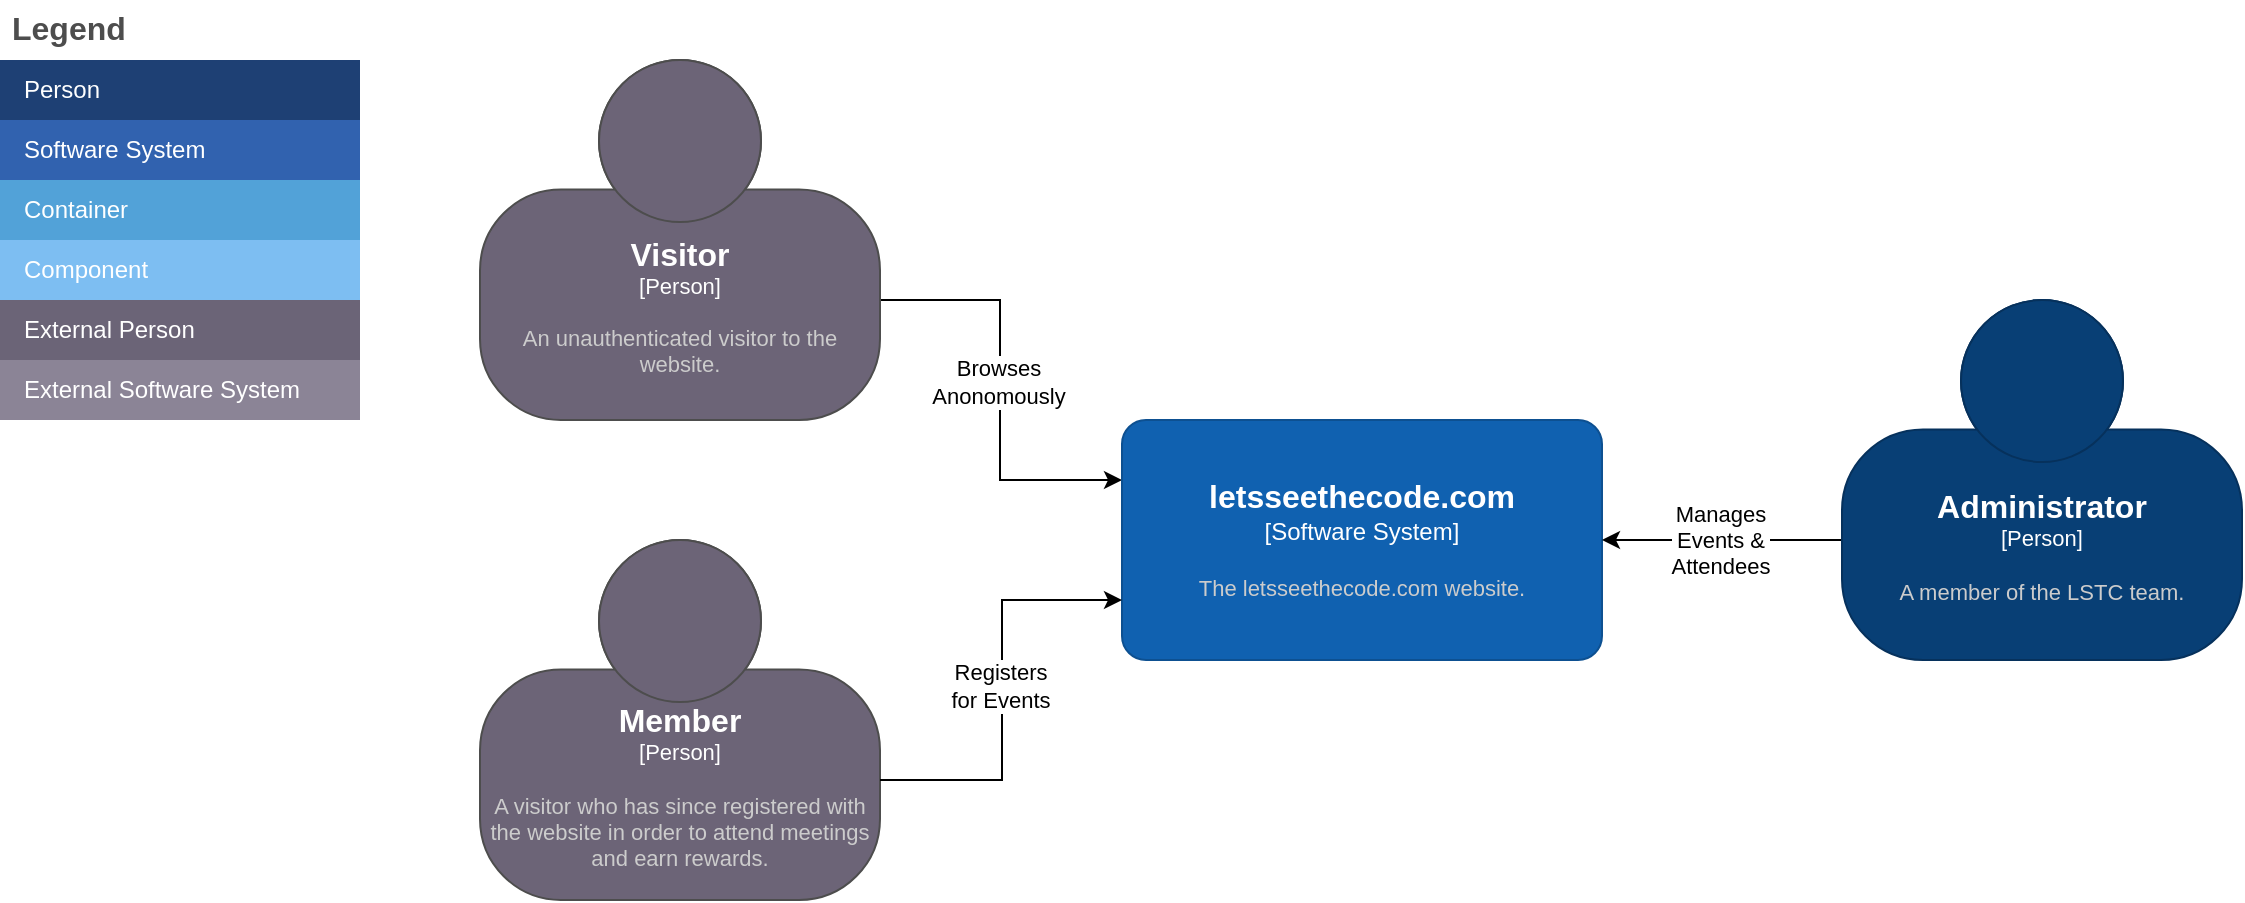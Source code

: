 <mxfile version="22.1.16" type="device" pages="2">
  <diagram name="C1 - Context" id="YDdPSD3se2xZk8TkOqUm">
    <mxGraphModel dx="1122" dy="907" grid="1" gridSize="10" guides="1" tooltips="1" connect="1" arrows="1" fold="1" page="1" pageScale="1" pageWidth="827" pageHeight="1169" math="0" shadow="0">
      <root>
        <mxCell id="0" />
        <mxCell id="1" parent="0" />
        <mxCell id="X13IO4CZXb-cII4390Pj-3" style="edgeStyle=orthogonalEdgeStyle;rounded=0;orthogonalLoop=1;jettySize=auto;html=1;entryX=0;entryY=0.25;entryDx=0;entryDy=0;entryPerimeter=0;" edge="1" parent="1" source="X13IO4CZXb-cII4390Pj-1" target="X13IO4CZXb-cII4390Pj-2">
          <mxGeometry relative="1" as="geometry">
            <Array as="points">
              <mxPoint x="540" y="190" />
              <mxPoint x="540" y="280" />
            </Array>
          </mxGeometry>
        </mxCell>
        <mxCell id="X13IO4CZXb-cII4390Pj-8" value="Browses&lt;br&gt;Anonomously" style="edgeLabel;html=1;align=center;verticalAlign=middle;resizable=0;points=[];" vertex="1" connectable="0" parent="X13IO4CZXb-cII4390Pj-3">
          <mxGeometry x="-0.047" y="-1" relative="1" as="geometry">
            <mxPoint as="offset" />
          </mxGeometry>
        </mxCell>
        <object placeholders="1" c4Name="Visitor" c4Type="Person" c4Description="An unauthenticated visitor to the website." label="&lt;font style=&quot;font-size: 16px&quot;&gt;&lt;b&gt;%c4Name%&lt;/b&gt;&lt;/font&gt;&lt;div&gt;[%c4Type%]&lt;/div&gt;&lt;br&gt;&lt;div&gt;&lt;font style=&quot;font-size: 11px&quot;&gt;&lt;font color=&quot;#cccccc&quot;&gt;%c4Description%&lt;/font&gt;&lt;/div&gt;" id="X13IO4CZXb-cII4390Pj-1">
          <mxCell style="html=1;fontSize=11;dashed=0;whiteSpace=wrap;fillColor=#6C6477;strokeColor=#4D4D4D;fontColor=#ffffff;shape=mxgraph.c4.person2;align=center;metaEdit=1;points=[[0.5,0,0],[1,0.5,0],[1,0.75,0],[0.75,1,0],[0.5,1,0],[0.25,1,0],[0,0.75,0],[0,0.5,0]];resizable=0;" vertex="1" parent="1">
            <mxGeometry x="280" y="70" width="200" height="180" as="geometry" />
          </mxCell>
        </object>
        <object placeholders="1" c4Name="letsseethecode.com" c4Type="Software System" c4Description="The letsseethecode.com website." label="&lt;font style=&quot;font-size: 16px&quot;&gt;&lt;b&gt;%c4Name%&lt;/b&gt;&lt;/font&gt;&lt;div&gt;[%c4Type%]&lt;/div&gt;&lt;br&gt;&lt;div&gt;&lt;font style=&quot;font-size: 11px&quot;&gt;&lt;font color=&quot;#cccccc&quot;&gt;%c4Description%&lt;/font&gt;&lt;/div&gt;" id="X13IO4CZXb-cII4390Pj-2">
          <mxCell style="rounded=1;whiteSpace=wrap;html=1;labelBackgroundColor=none;fillColor=#1061B0;fontColor=#ffffff;align=center;arcSize=10;strokeColor=#0D5091;metaEdit=1;resizable=0;points=[[0.25,0,0],[0.5,0,0],[0.75,0,0],[1,0.25,0],[1,0.5,0],[1,0.75,0],[0.75,1,0],[0.5,1,0],[0.25,1,0],[0,0.75,0],[0,0.5,0],[0,0.25,0]];" vertex="1" parent="1">
            <mxGeometry x="601" y="250" width="240" height="120" as="geometry" />
          </mxCell>
        </object>
        <mxCell id="X13IO4CZXb-cII4390Pj-5" style="edgeStyle=orthogonalEdgeStyle;rounded=0;orthogonalLoop=1;jettySize=auto;html=1;" edge="1" parent="1" source="X13IO4CZXb-cII4390Pj-4" target="X13IO4CZXb-cII4390Pj-2">
          <mxGeometry relative="1" as="geometry">
            <Array as="points">
              <mxPoint x="901" y="310" />
              <mxPoint x="901" y="310" />
            </Array>
          </mxGeometry>
        </mxCell>
        <mxCell id="X13IO4CZXb-cII4390Pj-10" value="Manages&lt;br&gt;Events &amp;amp;&lt;br&gt;Attendees" style="edgeLabel;html=1;align=center;verticalAlign=middle;resizable=0;points=[];" vertex="1" connectable="0" parent="X13IO4CZXb-cII4390Pj-5">
          <mxGeometry x="0.025" relative="1" as="geometry">
            <mxPoint as="offset" />
          </mxGeometry>
        </mxCell>
        <object placeholders="1" c4Name="Administrator" c4Type="Person" c4Description="A member of the LSTC team." label="&lt;font style=&quot;font-size: 16px&quot;&gt;&lt;b&gt;%c4Name%&lt;/b&gt;&lt;/font&gt;&lt;div&gt;[%c4Type%]&lt;/div&gt;&lt;br&gt;&lt;div&gt;&lt;font style=&quot;font-size: 11px&quot;&gt;&lt;font color=&quot;#cccccc&quot;&gt;%c4Description%&lt;/font&gt;&lt;/div&gt;" id="X13IO4CZXb-cII4390Pj-4">
          <mxCell style="html=1;fontSize=11;dashed=0;whiteSpace=wrap;fillColor=#083F75;strokeColor=#06315C;fontColor=#ffffff;shape=mxgraph.c4.person2;align=center;metaEdit=1;points=[[0.5,0,0],[1,0.5,0],[1,0.75,0],[0.75,1,0],[0.5,1,0],[0.25,1,0],[0,0.75,0],[0,0.5,0]];resizable=0;" vertex="1" parent="1">
            <mxGeometry x="961" y="190" width="200" height="180" as="geometry" />
          </mxCell>
        </object>
        <object placeholders="1" c4Name="Member" c4Type="Person" c4Description="A visitor who has since registered with the website in order to attend meetings and earn rewards." label="&lt;font style=&quot;font-size: 16px&quot;&gt;&lt;b&gt;%c4Name%&lt;/b&gt;&lt;/font&gt;&lt;div&gt;[%c4Type%]&lt;/div&gt;&lt;br&gt;&lt;div&gt;&lt;font style=&quot;font-size: 11px&quot;&gt;&lt;font color=&quot;#cccccc&quot;&gt;%c4Description%&lt;/font&gt;&lt;/div&gt;" id="X13IO4CZXb-cII4390Pj-6">
          <mxCell style="html=1;fontSize=11;dashed=0;whiteSpace=wrap;fillColor=#6C6477;strokeColor=#4D4D4D;fontColor=#ffffff;shape=mxgraph.c4.person2;align=center;metaEdit=1;points=[[0.5,0,0],[1,0.5,0],[1,0.75,0],[0.75,1,0],[0.5,1,0],[0.25,1,0],[0,0.75,0],[0,0.5,0]];resizable=0;" vertex="1" parent="1">
            <mxGeometry x="280" y="310" width="200" height="180" as="geometry" />
          </mxCell>
        </object>
        <mxCell id="X13IO4CZXb-cII4390Pj-7" style="edgeStyle=orthogonalEdgeStyle;rounded=0;orthogonalLoop=1;jettySize=auto;html=1;entryX=0;entryY=0.75;entryDx=0;entryDy=0;entryPerimeter=0;" edge="1" parent="1" source="X13IO4CZXb-cII4390Pj-6" target="X13IO4CZXb-cII4390Pj-2">
          <mxGeometry relative="1" as="geometry">
            <Array as="points">
              <mxPoint x="541" y="430" />
              <mxPoint x="541" y="340" />
            </Array>
          </mxGeometry>
        </mxCell>
        <mxCell id="X13IO4CZXb-cII4390Pj-9" value="Registers&lt;br&gt;for Events" style="edgeLabel;html=1;align=center;verticalAlign=middle;resizable=0;points=[];" vertex="1" connectable="0" parent="X13IO4CZXb-cII4390Pj-7">
          <mxGeometry x="0.029" y="1" relative="1" as="geometry">
            <mxPoint as="offset" />
          </mxGeometry>
        </mxCell>
        <mxCell id="0T57qZ8JNbdLDLrdQDxN-1" value="Legend" style="shape=table;startSize=30;container=1;collapsible=0;childLayout=tableLayout;fontSize=16;align=left;verticalAlign=top;fillColor=none;strokeColor=none;fontColor=#4D4D4D;fontStyle=1;spacingLeft=6;spacing=0;resizable=0;" vertex="1" parent="1">
          <mxGeometry x="40" y="40" width="180" height="210" as="geometry" />
        </mxCell>
        <mxCell id="0T57qZ8JNbdLDLrdQDxN-2" value="" style="shape=tableRow;horizontal=0;startSize=0;swimlaneHead=0;swimlaneBody=0;strokeColor=inherit;top=0;left=0;bottom=0;right=0;collapsible=0;dropTarget=0;fillColor=none;points=[[0,0.5],[1,0.5]];portConstraint=eastwest;fontSize=12;" vertex="1" parent="0T57qZ8JNbdLDLrdQDxN-1">
          <mxGeometry y="30" width="180" height="30" as="geometry" />
        </mxCell>
        <mxCell id="0T57qZ8JNbdLDLrdQDxN-3" value="Person" style="shape=partialRectangle;html=1;whiteSpace=wrap;connectable=0;strokeColor=inherit;overflow=hidden;fillColor=#1E4074;top=0;left=0;bottom=0;right=0;pointerEvents=1;fontSize=12;align=left;fontColor=#FFFFFF;gradientColor=none;spacingLeft=10;spacingRight=4;" vertex="1" parent="0T57qZ8JNbdLDLrdQDxN-2">
          <mxGeometry width="180" height="30" as="geometry">
            <mxRectangle width="180" height="30" as="alternateBounds" />
          </mxGeometry>
        </mxCell>
        <mxCell id="0T57qZ8JNbdLDLrdQDxN-4" value="" style="shape=tableRow;horizontal=0;startSize=0;swimlaneHead=0;swimlaneBody=0;strokeColor=inherit;top=0;left=0;bottom=0;right=0;collapsible=0;dropTarget=0;fillColor=none;points=[[0,0.5],[1,0.5]];portConstraint=eastwest;fontSize=12;" vertex="1" parent="0T57qZ8JNbdLDLrdQDxN-1">
          <mxGeometry y="60" width="180" height="30" as="geometry" />
        </mxCell>
        <mxCell id="0T57qZ8JNbdLDLrdQDxN-5" value="Software System" style="shape=partialRectangle;html=1;whiteSpace=wrap;connectable=0;strokeColor=inherit;overflow=hidden;fillColor=#3162AF;top=0;left=0;bottom=0;right=0;pointerEvents=1;fontSize=12;align=left;fontColor=#FFFFFF;gradientColor=none;spacingLeft=10;spacingRight=4;" vertex="1" parent="0T57qZ8JNbdLDLrdQDxN-4">
          <mxGeometry width="180" height="30" as="geometry">
            <mxRectangle width="180" height="30" as="alternateBounds" />
          </mxGeometry>
        </mxCell>
        <mxCell id="0T57qZ8JNbdLDLrdQDxN-6" value="" style="shape=tableRow;horizontal=0;startSize=0;swimlaneHead=0;swimlaneBody=0;strokeColor=inherit;top=0;left=0;bottom=0;right=0;collapsible=0;dropTarget=0;fillColor=none;points=[[0,0.5],[1,0.5]];portConstraint=eastwest;fontSize=12;" vertex="1" parent="0T57qZ8JNbdLDLrdQDxN-1">
          <mxGeometry y="90" width="180" height="30" as="geometry" />
        </mxCell>
        <mxCell id="0T57qZ8JNbdLDLrdQDxN-7" value="Container" style="shape=partialRectangle;html=1;whiteSpace=wrap;connectable=0;strokeColor=inherit;overflow=hidden;fillColor=#52a2d8;top=0;left=0;bottom=0;right=0;pointerEvents=1;fontSize=12;align=left;fontColor=#FFFFFF;gradientColor=none;spacingLeft=10;spacingRight=4;" vertex="1" parent="0T57qZ8JNbdLDLrdQDxN-6">
          <mxGeometry width="180" height="30" as="geometry">
            <mxRectangle width="180" height="30" as="alternateBounds" />
          </mxGeometry>
        </mxCell>
        <mxCell id="0T57qZ8JNbdLDLrdQDxN-8" value="" style="shape=tableRow;horizontal=0;startSize=0;swimlaneHead=0;swimlaneBody=0;strokeColor=inherit;top=0;left=0;bottom=0;right=0;collapsible=0;dropTarget=0;fillColor=none;points=[[0,0.5],[1,0.5]];portConstraint=eastwest;fontSize=12;" vertex="1" parent="0T57qZ8JNbdLDLrdQDxN-1">
          <mxGeometry y="120" width="180" height="30" as="geometry" />
        </mxCell>
        <mxCell id="0T57qZ8JNbdLDLrdQDxN-9" value="Component" style="shape=partialRectangle;html=1;whiteSpace=wrap;connectable=0;strokeColor=inherit;overflow=hidden;fillColor=#7dbef2;top=0;left=0;bottom=0;right=0;pointerEvents=1;fontSize=12;align=left;fontColor=#FFFFFF;gradientColor=none;spacingLeft=10;spacingRight=4;" vertex="1" parent="0T57qZ8JNbdLDLrdQDxN-8">
          <mxGeometry width="180" height="30" as="geometry">
            <mxRectangle width="180" height="30" as="alternateBounds" />
          </mxGeometry>
        </mxCell>
        <mxCell id="0T57qZ8JNbdLDLrdQDxN-10" value="" style="shape=tableRow;horizontal=0;startSize=0;swimlaneHead=0;swimlaneBody=0;strokeColor=inherit;top=0;left=0;bottom=0;right=0;collapsible=0;dropTarget=0;fillColor=none;points=[[0,0.5],[1,0.5]];portConstraint=eastwest;fontSize=12;" vertex="1" parent="0T57qZ8JNbdLDLrdQDxN-1">
          <mxGeometry y="150" width="180" height="30" as="geometry" />
        </mxCell>
        <mxCell id="0T57qZ8JNbdLDLrdQDxN-11" value="External Person" style="shape=partialRectangle;html=1;whiteSpace=wrap;connectable=0;strokeColor=inherit;overflow=hidden;fillColor=#6b6477;top=0;left=0;bottom=0;right=0;pointerEvents=1;fontSize=12;align=left;fontColor=#FFFFFF;gradientColor=none;spacingLeft=10;spacingRight=4;" vertex="1" parent="0T57qZ8JNbdLDLrdQDxN-10">
          <mxGeometry width="180" height="30" as="geometry">
            <mxRectangle width="180" height="30" as="alternateBounds" />
          </mxGeometry>
        </mxCell>
        <mxCell id="0T57qZ8JNbdLDLrdQDxN-12" value="" style="shape=tableRow;horizontal=0;startSize=0;swimlaneHead=0;swimlaneBody=0;strokeColor=inherit;top=0;left=0;bottom=0;right=0;collapsible=0;dropTarget=0;fillColor=none;points=[[0,0.5],[1,0.5]];portConstraint=eastwest;fontSize=12;" vertex="1" parent="0T57qZ8JNbdLDLrdQDxN-1">
          <mxGeometry y="180" width="180" height="30" as="geometry" />
        </mxCell>
        <mxCell id="0T57qZ8JNbdLDLrdQDxN-13" value="External Software System" style="shape=partialRectangle;html=1;whiteSpace=wrap;connectable=0;strokeColor=inherit;overflow=hidden;fillColor=#8b8496;top=0;left=0;bottom=0;right=0;pointerEvents=1;fontSize=12;align=left;fontColor=#FFFFFF;gradientColor=none;spacingLeft=10;spacingRight=4;" vertex="1" parent="0T57qZ8JNbdLDLrdQDxN-12">
          <mxGeometry width="180" height="30" as="geometry">
            <mxRectangle width="180" height="30" as="alternateBounds" />
          </mxGeometry>
        </mxCell>
      </root>
    </mxGraphModel>
  </diagram>
  <diagram id="ReSYRLOgtGnBSo8PQKZ0" name="C2 - website">
    <mxGraphModel dx="2291" dy="1734" grid="1" gridSize="10" guides="1" tooltips="1" connect="1" arrows="1" fold="1" page="1" pageScale="1" pageWidth="1169" pageHeight="827" math="0" shadow="0">
      <root>
        <mxCell id="0" />
        <mxCell id="1" parent="0" />
        <object placeholders="1" c4Name="letsseethecode.com" c4Type="SystemScopeBoundary" c4Application="Software System" label="&lt;font style=&quot;font-size: 16px&quot;&gt;&lt;b&gt;&lt;div style=&quot;text-align: left&quot;&gt;%c4Name%&lt;/div&gt;&lt;/b&gt;&lt;/font&gt;&lt;div style=&quot;text-align: left&quot;&gt;[%c4Application%]&lt;/div&gt;" id="FRCarvuMjc1ZlPPhJh6M-1">
          <mxCell style="rounded=1;fontSize=11;whiteSpace=wrap;html=1;dashed=1;arcSize=20;fillColor=none;strokeColor=#666666;fontColor=#333333;labelBackgroundColor=none;align=left;verticalAlign=bottom;labelBorderColor=none;spacingTop=0;spacing=10;dashPattern=8 4;metaEdit=1;rotatable=0;perimeter=rectanglePerimeter;noLabel=0;labelPadding=0;allowArrows=0;connectable=0;expand=0;recursiveResize=0;editable=1;pointerEvents=0;absoluteArcSize=1;points=[[0.25,0,0],[0.5,0,0],[0.75,0,0],[1,0.25,0],[1,0.5,0],[1,0.75,0],[0.75,1,0],[0.5,1,0],[0.25,1,0],[0,0.75,0],[0,0.5,0],[0,0.25,0]];" vertex="1" parent="1">
            <mxGeometry x="200" y="-40" width="400" height="840" as="geometry" />
          </mxCell>
        </object>
        <mxCell id="FRCarvuMjc1ZlPPhJh6M-5" style="edgeStyle=orthogonalEdgeStyle;rounded=0;orthogonalLoop=1;jettySize=auto;html=1;jumpStyle=gap;" edge="1" parent="1" source="FRCarvuMjc1ZlPPhJh6M-2" target="FRCarvuMjc1ZlPPhJh6M-3">
          <mxGeometry relative="1" as="geometry" />
        </mxCell>
        <mxCell id="CcHhyitPXzlACJuDONRe-12" style="edgeStyle=orthogonalEdgeStyle;rounded=0;orthogonalLoop=1;jettySize=auto;html=1;jumpStyle=gap;" edge="1" parent="1" source="FRCarvuMjc1ZlPPhJh6M-2" target="FRCarvuMjc1ZlPPhJh6M-4">
          <mxGeometry relative="1" as="geometry">
            <Array as="points">
              <mxPoint x="400" y="150" />
              <mxPoint x="400" y="150" />
            </Array>
          </mxGeometry>
        </mxCell>
        <mxCell id="Wos_dJsIG_1WN2IQN5VY-1" value="Authenticates&lt;br&gt;via" style="edgeLabel;html=1;align=center;verticalAlign=middle;resizable=0;points=[];" vertex="1" connectable="0" parent="CcHhyitPXzlACJuDONRe-12">
          <mxGeometry x="0.025" relative="1" as="geometry">
            <mxPoint as="offset" />
          </mxGeometry>
        </mxCell>
        <object placeholders="1" c4Name="LSTC Website" c4Type="RUST WebASM" c4Description="Rust WebAssembly hosted from S3 bucket." label="&lt;font style=&quot;font-size: 16px&quot;&gt;&lt;b&gt;%c4Name%&lt;/b&gt;&lt;/font&gt;&lt;div&gt;[%c4Type%]&lt;/div&gt;&lt;br&gt;&lt;div&gt;&lt;font style=&quot;font-size: 11px&quot;&gt;&lt;font color=&quot;#cccccc&quot;&gt;%c4Description%&lt;/font&gt;&lt;/div&gt;" id="FRCarvuMjc1ZlPPhJh6M-2">
          <mxCell style="rounded=1;whiteSpace=wrap;html=1;labelBackgroundColor=none;fillColor=#1061B0;fontColor=#ffffff;align=center;arcSize=10;strokeColor=#0D5091;metaEdit=1;resizable=0;points=[[0.25,0,0],[0.5,0,0],[0.75,0,0],[1,0.25,0],[1,0.5,0],[1,0.75,0],[0.75,1,0],[0.5,1,0],[0.25,1,0],[0,0.75,0],[0,0.5,0],[0,0.25,0]];" vertex="1" parent="1">
            <mxGeometry x="280" y="200" width="240" height="120" as="geometry" />
          </mxCell>
        </object>
        <mxCell id="FRCarvuMjc1ZlPPhJh6M-6" style="edgeStyle=orthogonalEdgeStyle;rounded=0;orthogonalLoop=1;jettySize=auto;html=1;jumpStyle=gap;" edge="1" parent="1" source="FRCarvuMjc1ZlPPhJh6M-3" target="FRCarvuMjc1ZlPPhJh6M-4">
          <mxGeometry relative="1" as="geometry">
            <Array as="points">
              <mxPoint x="560" y="460" />
              <mxPoint x="560" y="80" />
            </Array>
          </mxGeometry>
        </mxCell>
        <mxCell id="Wos_dJsIG_1WN2IQN5VY-2" value="Authenticates&lt;br&gt;via" style="edgeLabel;html=1;align=center;verticalAlign=middle;resizable=0;points=[];" vertex="1" connectable="0" parent="FRCarvuMjc1ZlPPhJh6M-6">
          <mxGeometry x="0.487" y="2" relative="1" as="geometry">
            <mxPoint as="offset" />
          </mxGeometry>
        </mxCell>
        <object placeholders="1" c4Name="LSTC API" c4Type="Software System" c4Description="Backend API, hosted in AWS ECS" label="&lt;font style=&quot;font-size: 16px&quot;&gt;&lt;b&gt;%c4Name%&lt;/b&gt;&lt;/font&gt;&lt;div&gt;[%c4Type%]&lt;/div&gt;&lt;br&gt;&lt;div&gt;&lt;font style=&quot;font-size: 11px&quot;&gt;&lt;font color=&quot;#cccccc&quot;&gt;%c4Description%&lt;/font&gt;&lt;/div&gt;" id="FRCarvuMjc1ZlPPhJh6M-3">
          <mxCell style="rounded=1;whiteSpace=wrap;html=1;labelBackgroundColor=none;fillColor=#1061B0;fontColor=#ffffff;align=center;arcSize=10;strokeColor=#0D5091;metaEdit=1;resizable=0;points=[[0.25,0,0],[0.5,0,0],[0.75,0,0],[1,0.25,0],[1,0.5,0],[1,0.75,0],[0.75,1,0],[0.5,1,0],[0.25,1,0],[0,0.75,0],[0,0.5,0],[0,0.25,0]];" vertex="1" parent="1">
            <mxGeometry x="280" y="400" width="240" height="120" as="geometry" />
          </mxCell>
        </object>
        <object placeholders="1" c4Name="Identity Provider" c4Type="AWS Cognito" c4Description="Description of external software system." label="&lt;font style=&quot;font-size: 16px&quot;&gt;&lt;b&gt;%c4Name%&lt;/b&gt;&lt;/font&gt;&lt;div&gt;[%c4Type%]&lt;/div&gt;&lt;br&gt;&lt;div&gt;&lt;font style=&quot;font-size: 11px&quot;&gt;&lt;font color=&quot;#cccccc&quot;&gt;%c4Description%&lt;/font&gt;&lt;/div&gt;" id="FRCarvuMjc1ZlPPhJh6M-4">
          <mxCell style="rounded=1;whiteSpace=wrap;html=1;labelBackgroundColor=none;fillColor=#8C8496;fontColor=#ffffff;align=center;arcSize=10;strokeColor=#736782;metaEdit=1;resizable=0;points=[[0.25,0,0],[0.5,0,0],[0.75,0,0],[1,0.25,0],[1,0.5,0],[1,0.75,0],[0.75,1,0],[0.5,1,0],[0.25,1,0],[0,0.75,0],[0,0.5,0],[0,0.25,0]];" vertex="1" parent="1">
            <mxGeometry x="280" width="240" height="120" as="geometry" />
          </mxCell>
        </object>
        <object placeholders="1" c4Type="LSTC Table" c4Container="Container" c4Technology="DynamoDB" c4Description="Single DynamoDB table that underpins the whole website." label="&lt;font style=&quot;font-size: 16px&quot;&gt;&lt;b&gt;%c4Type%&lt;/b&gt;&lt;/font&gt;&lt;div&gt;[%c4Container%:&amp;nbsp;%c4Technology%]&lt;/div&gt;&lt;br&gt;&lt;div&gt;&lt;font style=&quot;font-size: 11px&quot;&gt;&lt;font color=&quot;#E6E6E6&quot;&gt;%c4Description%&lt;/font&gt;&lt;/div&gt;" id="FRCarvuMjc1ZlPPhJh6M-7">
          <mxCell style="shape=cylinder3;size=15;whiteSpace=wrap;html=1;boundedLbl=1;rounded=0;labelBackgroundColor=none;fillColor=#23A2D9;fontSize=12;fontColor=#ffffff;align=center;strokeColor=#0E7DAD;metaEdit=1;points=[[0.5,0,0],[1,0.25,0],[1,0.5,0],[1,0.75,0],[0.5,1,0],[0,0.75,0],[0,0.5,0],[0,0.25,0]];resizable=0;" vertex="1" parent="1">
            <mxGeometry x="280" y="600" width="240" height="120" as="geometry" />
          </mxCell>
        </object>
        <mxCell id="FRCarvuMjc1ZlPPhJh6M-8" style="edgeStyle=orthogonalEdgeStyle;rounded=0;orthogonalLoop=1;jettySize=auto;html=1;jumpStyle=gap;" edge="1" parent="1" source="FRCarvuMjc1ZlPPhJh6M-3" target="FRCarvuMjc1ZlPPhJh6M-7">
          <mxGeometry relative="1" as="geometry" />
        </mxCell>
        <mxCell id="CcHhyitPXzlACJuDONRe-1" style="edgeStyle=orthogonalEdgeStyle;rounded=0;orthogonalLoop=1;jettySize=auto;html=1;jumpStyle=gap;" edge="1" parent="1" source="CcHhyitPXzlACJuDONRe-3" target="FRCarvuMjc1ZlPPhJh6M-2">
          <mxGeometry relative="1" as="geometry">
            <Array as="points">
              <mxPoint x="140" y="460" />
              <mxPoint x="140" y="280" />
            </Array>
            <mxPoint x="191" y="-10" as="targetPoint" />
          </mxGeometry>
        </mxCell>
        <mxCell id="CcHhyitPXzlACJuDONRe-2" value="Browses&lt;br&gt;Anonomously" style="edgeLabel;html=1;align=center;verticalAlign=middle;resizable=0;points=[];" vertex="1" connectable="0" parent="CcHhyitPXzlACJuDONRe-1">
          <mxGeometry x="-0.047" y="-1" relative="1" as="geometry">
            <mxPoint y="41" as="offset" />
          </mxGeometry>
        </mxCell>
        <object placeholders="1" c4Name="Visitor" c4Type="Person" c4Description="An unauthenticated visitor to the website." label="&lt;font style=&quot;font-size: 16px&quot;&gt;&lt;b&gt;%c4Name%&lt;/b&gt;&lt;/font&gt;&lt;div&gt;[%c4Type%]&lt;/div&gt;&lt;br&gt;&lt;div&gt;&lt;font style=&quot;font-size: 11px&quot;&gt;&lt;font color=&quot;#cccccc&quot;&gt;%c4Description%&lt;/font&gt;&lt;/div&gt;" id="CcHhyitPXzlACJuDONRe-3">
          <mxCell style="html=1;fontSize=11;dashed=0;whiteSpace=wrap;fillColor=#6C6477;strokeColor=#4D4D4D;fontColor=#ffffff;shape=mxgraph.c4.person2;align=center;metaEdit=1;points=[[0.5,0,0],[1,0.5,0],[1,0.75,0],[0.75,1,0],[0.5,1,0],[0.25,1,0],[0,0.75,0],[0,0.5,0]];resizable=0;" vertex="1" parent="1">
            <mxGeometry x="-120" y="340" width="200" height="180" as="geometry" />
          </mxCell>
        </object>
        <mxCell id="CcHhyitPXzlACJuDONRe-5" style="edgeStyle=orthogonalEdgeStyle;rounded=0;orthogonalLoop=1;jettySize=auto;html=1;jumpStyle=gap;" edge="1" parent="1" source="CcHhyitPXzlACJuDONRe-7" target="FRCarvuMjc1ZlPPhJh6M-2">
          <mxGeometry relative="1" as="geometry">
            <Array as="points">
              <mxPoint x="820" y="240" />
            </Array>
            <mxPoint x="750" y="120" as="sourcePoint" />
            <mxPoint x="450" y="240" as="targetPoint" />
          </mxGeometry>
        </mxCell>
        <mxCell id="CcHhyitPXzlACJuDONRe-6" value="Manages&lt;br&gt;Events &amp;amp;&lt;br&gt;Attendees" style="edgeLabel;html=1;align=center;verticalAlign=middle;resizable=0;points=[];" vertex="1" connectable="0" parent="CcHhyitPXzlACJuDONRe-5">
          <mxGeometry x="0.025" relative="1" as="geometry">
            <mxPoint x="-65" as="offset" />
          </mxGeometry>
        </mxCell>
        <mxCell id="CcHhyitPXzlACJuDONRe-11" style="edgeStyle=orthogonalEdgeStyle;rounded=0;orthogonalLoop=1;jettySize=auto;html=1;jumpStyle=gap;" edge="1" parent="1" source="CcHhyitPXzlACJuDONRe-7" target="FRCarvuMjc1ZlPPhJh6M-4">
          <mxGeometry relative="1" as="geometry">
            <mxPoint x="920" y="-80" as="sourcePoint" />
            <mxPoint x="520" y="-80" as="targetPoint" />
            <Array as="points">
              <mxPoint x="610" y="40" />
              <mxPoint x="610" y="40" />
            </Array>
          </mxGeometry>
        </mxCell>
        <mxCell id="CcHhyitPXzlACJuDONRe-16" value="Authenticates&lt;br&gt;via" style="edgeLabel;html=1;align=center;verticalAlign=middle;resizable=0;points=[];" vertex="1" connectable="0" parent="CcHhyitPXzlACJuDONRe-11">
          <mxGeometry x="-0.4" relative="1" as="geometry">
            <mxPoint as="offset" />
          </mxGeometry>
        </mxCell>
        <object placeholders="1" c4Name="Administrator" c4Type="Person" c4Description="A member of the LSTC team." label="&lt;font style=&quot;font-size: 16px&quot;&gt;&lt;b&gt;%c4Name%&lt;/b&gt;&lt;/font&gt;&lt;div&gt;[%c4Type%]&lt;/div&gt;&lt;br&gt;&lt;div&gt;&lt;font style=&quot;font-size: 11px&quot;&gt;&lt;font color=&quot;#cccccc&quot;&gt;%c4Description%&lt;/font&gt;&lt;/div&gt;" id="CcHhyitPXzlACJuDONRe-7">
          <mxCell style="html=1;fontSize=11;dashed=0;whiteSpace=wrap;fillColor=#083F75;strokeColor=#06315C;fontColor=#ffffff;shape=mxgraph.c4.person2;align=center;metaEdit=1;points=[[0.5,0,0],[1,0.5,0],[1,0.75,0],[0.75,1,0],[0.5,1,0],[0.25,1,0],[0,0.75,0],[0,0.5,0]];resizable=0;" vertex="1" parent="1">
            <mxGeometry x="720" y="-60" width="200" height="180" as="geometry" />
          </mxCell>
        </object>
        <mxCell id="CcHhyitPXzlACJuDONRe-15" style="edgeStyle=orthogonalEdgeStyle;rounded=0;orthogonalLoop=1;jettySize=auto;html=1;jumpStyle=gap;" edge="1" parent="1" source="CcHhyitPXzlACJuDONRe-8" target="FRCarvuMjc1ZlPPhJh6M-4">
          <mxGeometry relative="1" as="geometry">
            <mxPoint x="20" y="70" as="sourcePoint" />
            <Array as="points">
              <mxPoint x="160" y="60" />
              <mxPoint x="160" y="60" />
            </Array>
          </mxGeometry>
        </mxCell>
        <mxCell id="CcHhyitPXzlACJuDONRe-17" value="Authenticates&lt;br&gt;via" style="edgeLabel;html=1;align=center;verticalAlign=middle;resizable=0;points=[];" vertex="1" connectable="0" parent="CcHhyitPXzlACJuDONRe-15">
          <mxGeometry x="-0.4" y="1" relative="1" as="geometry">
            <mxPoint as="offset" />
          </mxGeometry>
        </mxCell>
        <object placeholders="1" c4Name="Member" c4Type="Person" c4Description="A visitor who has since registered with the website in order to attend meetings and earn rewards." label="&lt;font style=&quot;font-size: 16px&quot;&gt;&lt;b&gt;%c4Name%&lt;/b&gt;&lt;/font&gt;&lt;div&gt;[%c4Type%]&lt;/div&gt;&lt;br&gt;&lt;div&gt;&lt;font style=&quot;font-size: 11px&quot;&gt;&lt;font color=&quot;#cccccc&quot;&gt;%c4Description%&lt;/font&gt;&lt;/div&gt;" id="CcHhyitPXzlACJuDONRe-8">
          <mxCell style="html=1;fontSize=11;dashed=0;whiteSpace=wrap;fillColor=#6C6477;strokeColor=#4D4D4D;fontColor=#ffffff;shape=mxgraph.c4.person2;align=center;metaEdit=1;points=[[0.5,0,0],[1,0.5,0],[1,0.75,0],[0.75,1,0],[0.5,1,0],[0.25,1,0],[0,0.75,0],[0,0.5,0]];resizable=0;" vertex="1" parent="1">
            <mxGeometry x="-120" y="-40" width="200" height="180" as="geometry" />
          </mxCell>
        </object>
        <mxCell id="CcHhyitPXzlACJuDONRe-9" style="edgeStyle=orthogonalEdgeStyle;rounded=0;orthogonalLoop=1;jettySize=auto;html=1;jumpStyle=gap;" edge="1" parent="1" source="CcHhyitPXzlACJuDONRe-8" target="FRCarvuMjc1ZlPPhJh6M-2">
          <mxGeometry relative="1" as="geometry">
            <Array as="points">
              <mxPoint x="140" y="100" />
              <mxPoint x="140" y="240" />
            </Array>
            <mxPoint x="191" y="50" as="targetPoint" />
          </mxGeometry>
        </mxCell>
        <mxCell id="CcHhyitPXzlACJuDONRe-10" value="Registers&lt;br&gt;for Events" style="edgeLabel;html=1;align=center;verticalAlign=middle;resizable=0;points=[];" vertex="1" connectable="0" parent="CcHhyitPXzlACJuDONRe-9">
          <mxGeometry x="0.029" y="1" relative="1" as="geometry">
            <mxPoint y="-34" as="offset" />
          </mxGeometry>
        </mxCell>
      </root>
    </mxGraphModel>
  </diagram>
</mxfile>

